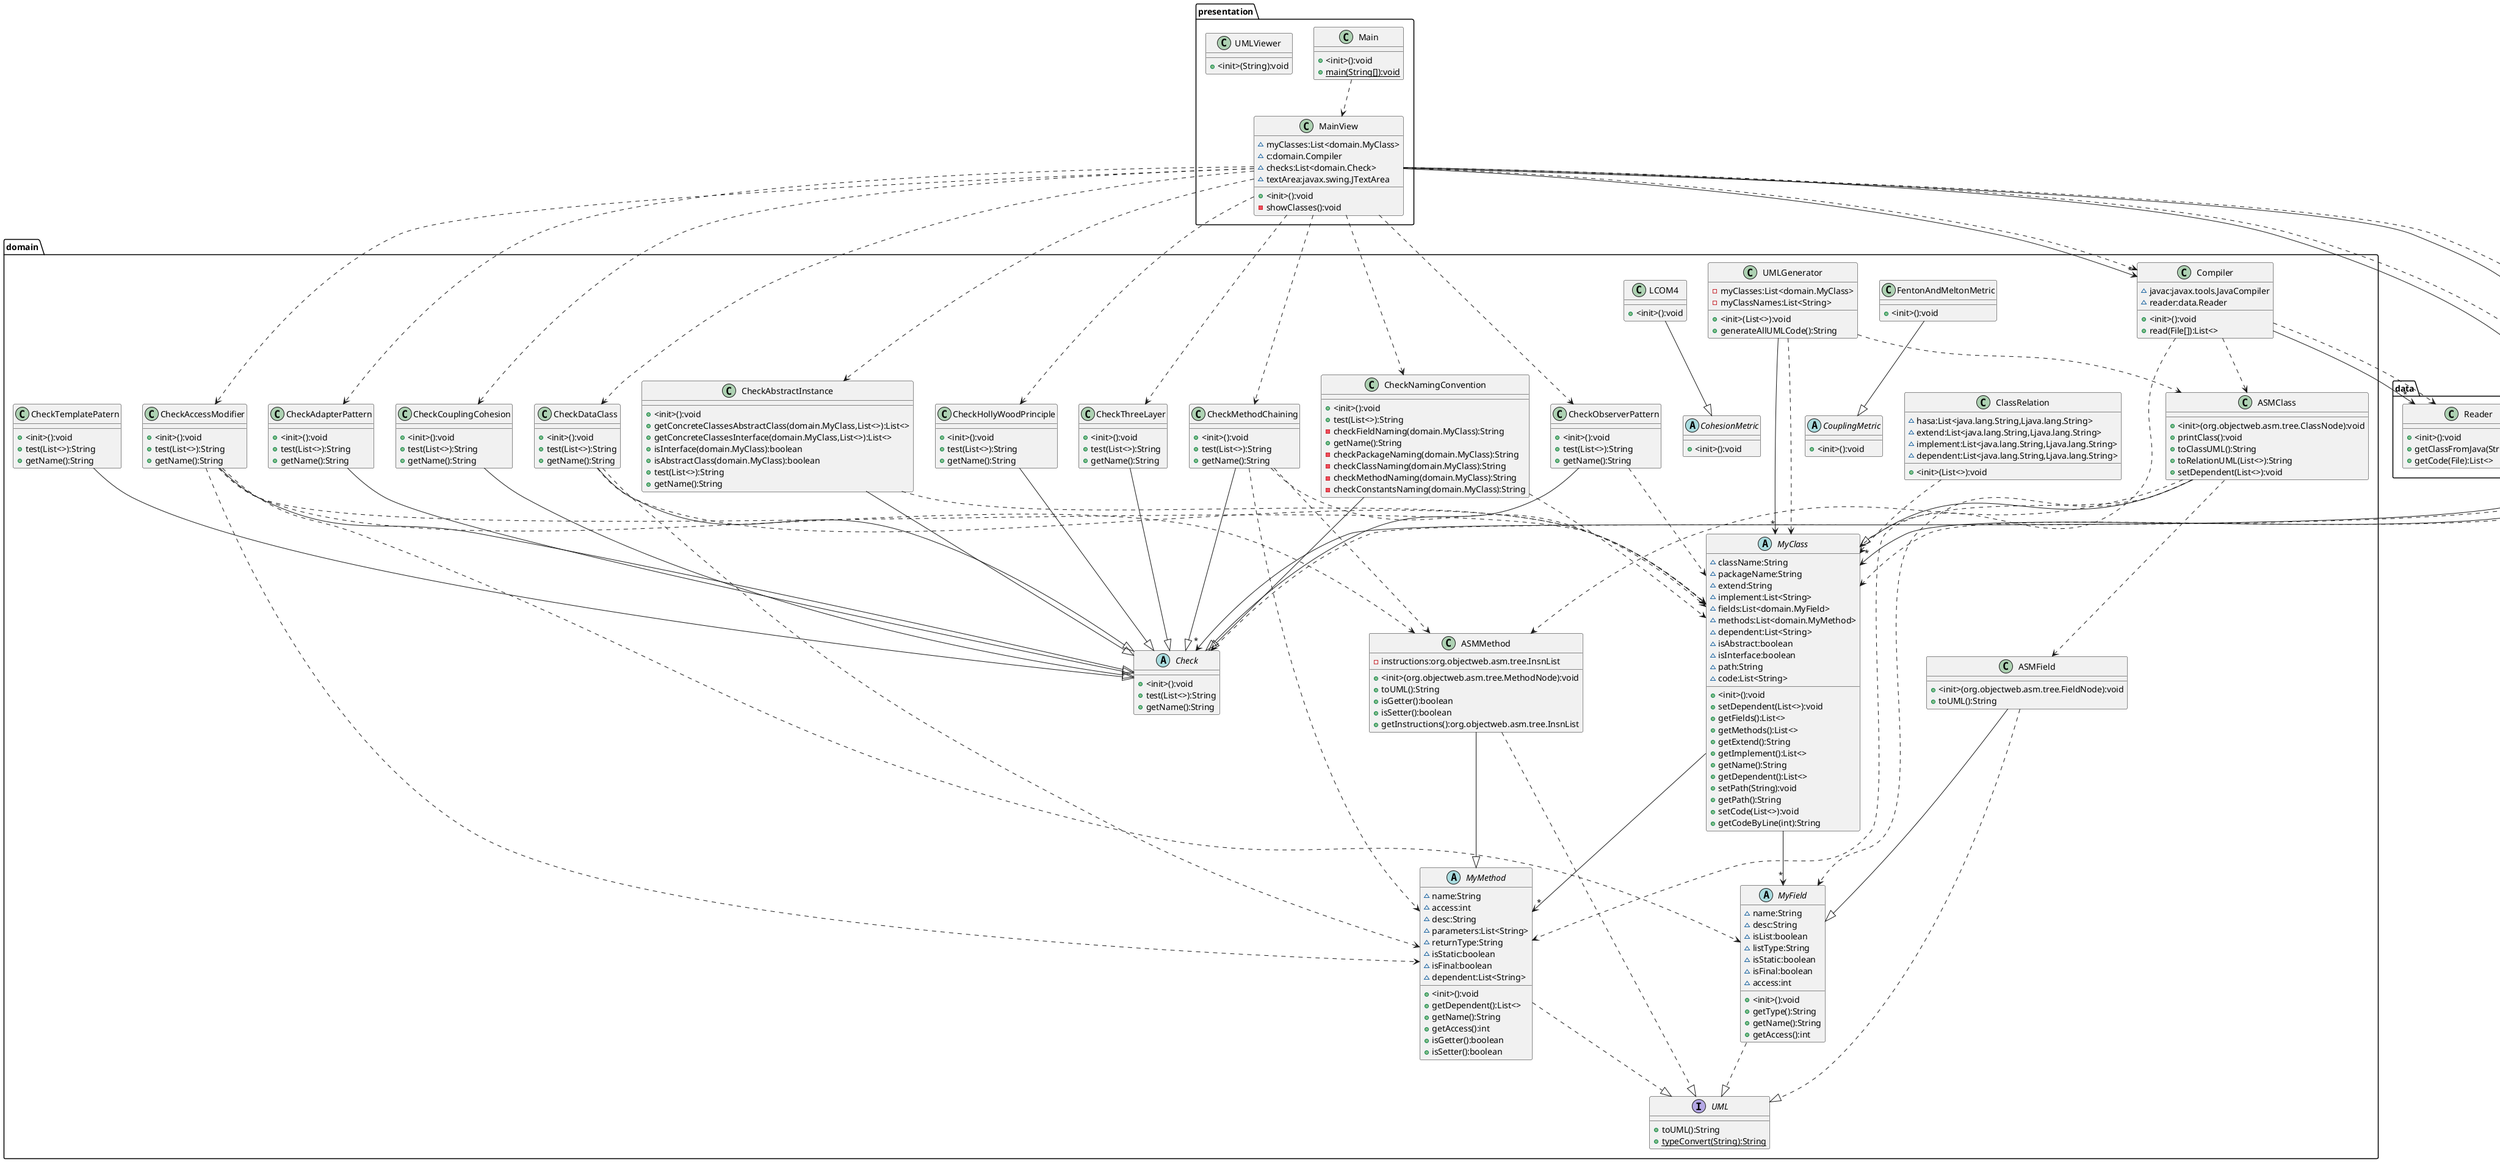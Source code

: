 @startuml
class data.Reader{
    +<init>():void
    +getClassFromJava(String):File
    +getCode(File):List<>
}

class domain.ASMClass{
    +<init>(org.objectweb.asm.tree.ClassNode):void
    +printClass():void
    +toClassUML():String
    +toRelationUML(List<>):String
    +setDependent(List<>):void
}

class domain.ASMField{
    +<init>(org.objectweb.asm.tree.FieldNode):void
    +toUML():String
}

class domain.ASMMethod{
    -instructions:org.objectweb.asm.tree.InsnList
    +<init>(org.objectweb.asm.tree.MethodNode):void
    +toUML():String
    +isGetter():boolean
    +isSetter():boolean
    +getInstructions():org.objectweb.asm.tree.InsnList
}

abstract class domain.Check{
    +<init>():void
    +test(List<>):String
    +getName():String
}

class domain.CheckAbstractInstance{
    +<init>():void
    +getConcreteClassesAbstractClass(domain.MyClass,List<>):List<>
    +getConcreteClassesInterface(domain.MyClass,List<>):List<>
    +isInterface(domain.MyClass):boolean
    +isAbstractClass(domain.MyClass):boolean
    +test(List<>):String
    +getName():String
}

class domain.CheckAccessModifier{
    +<init>():void
    +test(List<>):String
    +getName():String
}

class domain.CheckAdapterPattern{
    +<init>():void
    +test(List<>):String
    +getName():String
}

class domain.CheckCouplingCohesion{
    +<init>():void
    +test(List<>):String
    +getName():String
}

class domain.CheckDataClass{
    +<init>():void
    +test(List<>):String
    +getName():String
}

class domain.CheckHollyWoodPrinciple{
    +<init>():void
    +test(List<>):String
    +getName():String
}

class domain.CheckMethodChaining{
    +<init>():void
    +test(List<>):String
    +getName():String
}

class domain.CheckNamingConvention{
    +<init>():void
    +test(List<>):String
    -checkFieldNaming(domain.MyClass):String
    +getName():String
    -checkPackageNaming(domain.MyClass):String
    -checkClassNaming(domain.MyClass):String
    -checkMethodNaming(domain.MyClass):String
    -checkConstantsNaming(domain.MyClass):String
}

class domain.CheckObserverPattern{
    +<init>():void
    +test(List<>):String
    +getName():String
}

class domain.CheckTemplatePatern{
    +<init>():void
    +test(List<>):String
    +getName():String
}

class domain.CheckThreeLayer{
    +<init>():void
    +test(List<>):String
    +getName():String
}

class domain.ClassRelation{
    ~hasa:List<java.lang.String,Ljava.lang.String>
    ~extend:List<java.lang.String,Ljava.lang.String>
    ~implement:List<java.lang.String,Ljava.lang.String>
    ~dependent:List<java.lang.String,Ljava.lang.String>
    +<init>(List<>):void
}

abstract class domain.CohesionMetric{
    +<init>():void
}

class domain.Compiler{
    ~javac:javax.tools.JavaCompiler
    ~reader:data.Reader
    +<init>():void
    +read(File[]):List<>
}

abstract class domain.CouplingMetric{
    +<init>():void
}

class domain.FentonAndMeltonMetric{
    +<init>():void
}

class domain.LCOM4{
    +<init>():void
}

abstract class domain.MyClass{
    ~className:String
    ~packageName:String
    ~extend:String
    ~implement:List<String>
    ~fields:List<domain.MyField>
    ~methods:List<domain.MyMethod>
    ~dependent:List<String>
    ~isAbstract:boolean
    ~isInterface:boolean
    ~path:String
    ~code:List<String>
    +<init>():void
    +setDependent(List<>):void
    +getFields():List<>
    +getMethods():List<>
    +getExtend():String
    +getImplement():List<>
    +getName():String
    +getDependent():List<>
    +setPath(String):void
    +getPath():String
    +setCode(List<>):void
    +getCodeByLine(int):String
}

abstract class domain.MyField{
    ~name:String
    ~desc:String
    ~isList:boolean
    ~listType:String
    ~isStatic:boolean
    ~isFinal:boolean
    ~access:int
    +<init>():void
    +getType():String
    +getName():String
    +getAccess():int
}

abstract class domain.MyMethod{
    ~name:String
    ~access:int
    ~desc:String
    ~parameters:List<String>
    ~returnType:String
    ~isStatic:boolean
    ~isFinal:boolean
    ~dependent:List<String>
    +<init>():void
    +getDependent():List<>
    +getName():String
    +getAccess():int
    +isGetter():boolean
    +isSetter():boolean
}

interface domain.UML{
    +toUML():String
    +{static}typeConvert(String):String
}

class domain.UMLGenerator{
    -myClasses:List<domain.MyClass>
    -myClassNames:List<String>
    +<init>(List<>):void
    +generateAllUMLCode():String
}

class presentation.Main{
    +<init>():void
    +{static}main(String[]):void
}

class presentation.MainView{
    ~myClasses:List<domain.MyClass>
    ~c:domain.Compiler
    ~checks:List<domain.Check>
    ~textArea:javax.swing.JTextArea
    +<init>():void
    -showClasses():void
}

class presentation.UMLViewer{
    +<init>(String):void
}

domain.ASMClass--|>domain.MyClass
domain.ASMClass..>domain.ASMField
domain.ASMClass..>domain.ASMMethod
domain.ASMClass..>domain.MyField
domain.ASMClass..>domain.MyMethod
domain.ASMField--|>domain.MyField
domain.ASMField..|>domain.UML
domain.ASMMethod--|>domain.MyMethod
domain.ASMMethod..|>domain.UML
domain.CheckAbstractInstance--|>domain.Check
domain.CheckAbstractInstance..>domain.MyClass
domain.CheckAccessModifier--|>domain.Check
domain.CheckAccessModifier..>domain.MyClass
domain.CheckAccessModifier..>domain.MyField
domain.CheckAccessModifier..>domain.MyMethod
domain.CheckAccessModifier..>domain.ASMMethod
domain.CheckAdapterPattern--|>domain.Check
domain.CheckCouplingCohesion--|>domain.Check
domain.CheckDataClass--|>domain.Check
domain.CheckDataClass..>domain.MyClass
domain.CheckDataClass..>domain.MyMethod
domain.CheckHollyWoodPrinciple--|>domain.Check
domain.CheckMethodChaining--|>domain.Check
domain.CheckMethodChaining..>domain.MyClass
domain.CheckMethodChaining..>domain.MyMethod
domain.CheckMethodChaining..>domain.ASMMethod
domain.CheckNamingConvention--|>domain.Check
domain.CheckNamingConvention..>domain.MyClass
domain.CheckObserverPattern--|>domain.Check
domain.CheckObserverPattern..>domain.MyClass
domain.CheckTemplatePatern--|>domain.Check
domain.CheckThreeLayer--|>domain.Check
domain.ClassRelation..>domain.MyClass
domain.Compiler-->"*"data.Reader
domain.Compiler..>domain.ASMClass
domain.Compiler..>domain.MyClass
domain.Compiler..>data.Reader
domain.FentonAndMeltonMetric--|>domain.CouplingMetric
domain.LCOM4--|>domain.CohesionMetric
domain.MyClass-->"*"domain.MyField
domain.MyClass-->"*"domain.MyMethod
domain.MyField..|>domain.UML
domain.MyMethod..|>domain.UML
domain.UMLGenerator-->"*"domain.MyClass
domain.UMLGenerator..>domain.MyClass
domain.UMLGenerator..>domain.ASMClass
presentation.Main..>presentation.MainView
presentation.MainView-->"*"domain.MyClass
presentation.MainView-->"*"domain.Compiler
presentation.MainView-->"*"domain.Check
presentation.MainView..>domain.CheckAccessModifier
presentation.MainView..>domain.CheckMethodChaining
presentation.MainView..>domain.CheckObserverPattern
presentation.MainView..>domain.CheckDataClass
presentation.MainView..>domain.CheckAbstractInstance
presentation.MainView..>domain.CheckHollyWoodPrinciple
presentation.MainView..>domain.CheckAdapterPattern
presentation.MainView..>domain.CheckCouplingCohesion
presentation.MainView..>domain.CheckThreeLayer
presentation.MainView..>domain.CheckNamingConvention
presentation.MainView..>domain.Compiler
presentation.MainView..>domain.Check
presentation.MainView..>domain.MyClass
@enduml
